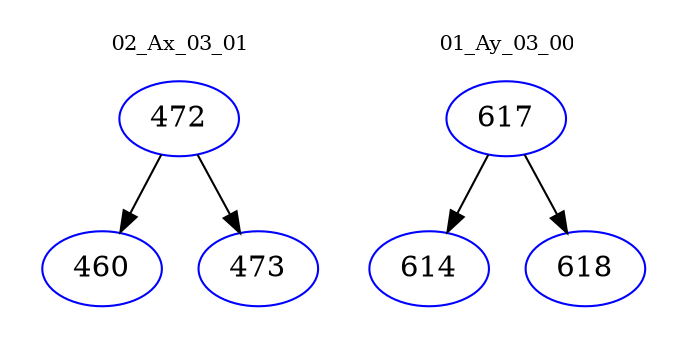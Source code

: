 digraph{
subgraph cluster_0 {
color = white
label = "02_Ax_03_01";
fontsize=10;
T0_472 [label="472", color="blue"]
T0_472 -> T0_460 [color="black"]
T0_460 [label="460", color="blue"]
T0_472 -> T0_473 [color="black"]
T0_473 [label="473", color="blue"]
}
subgraph cluster_1 {
color = white
label = "01_Ay_03_00";
fontsize=10;
T1_617 [label="617", color="blue"]
T1_617 -> T1_614 [color="black"]
T1_614 [label="614", color="blue"]
T1_617 -> T1_618 [color="black"]
T1_618 [label="618", color="blue"]
}
}
